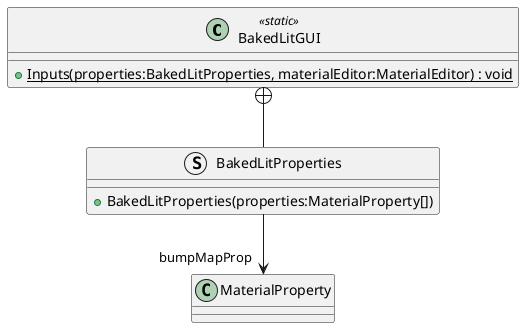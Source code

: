 @startuml
class BakedLitGUI <<static>> {
    + {static} Inputs(properties:BakedLitProperties, materialEditor:MaterialEditor) : void
}
struct BakedLitProperties {
    + BakedLitProperties(properties:MaterialProperty[])
}
BakedLitGUI +-- BakedLitProperties
BakedLitProperties --> "bumpMapProp" MaterialProperty
@enduml
